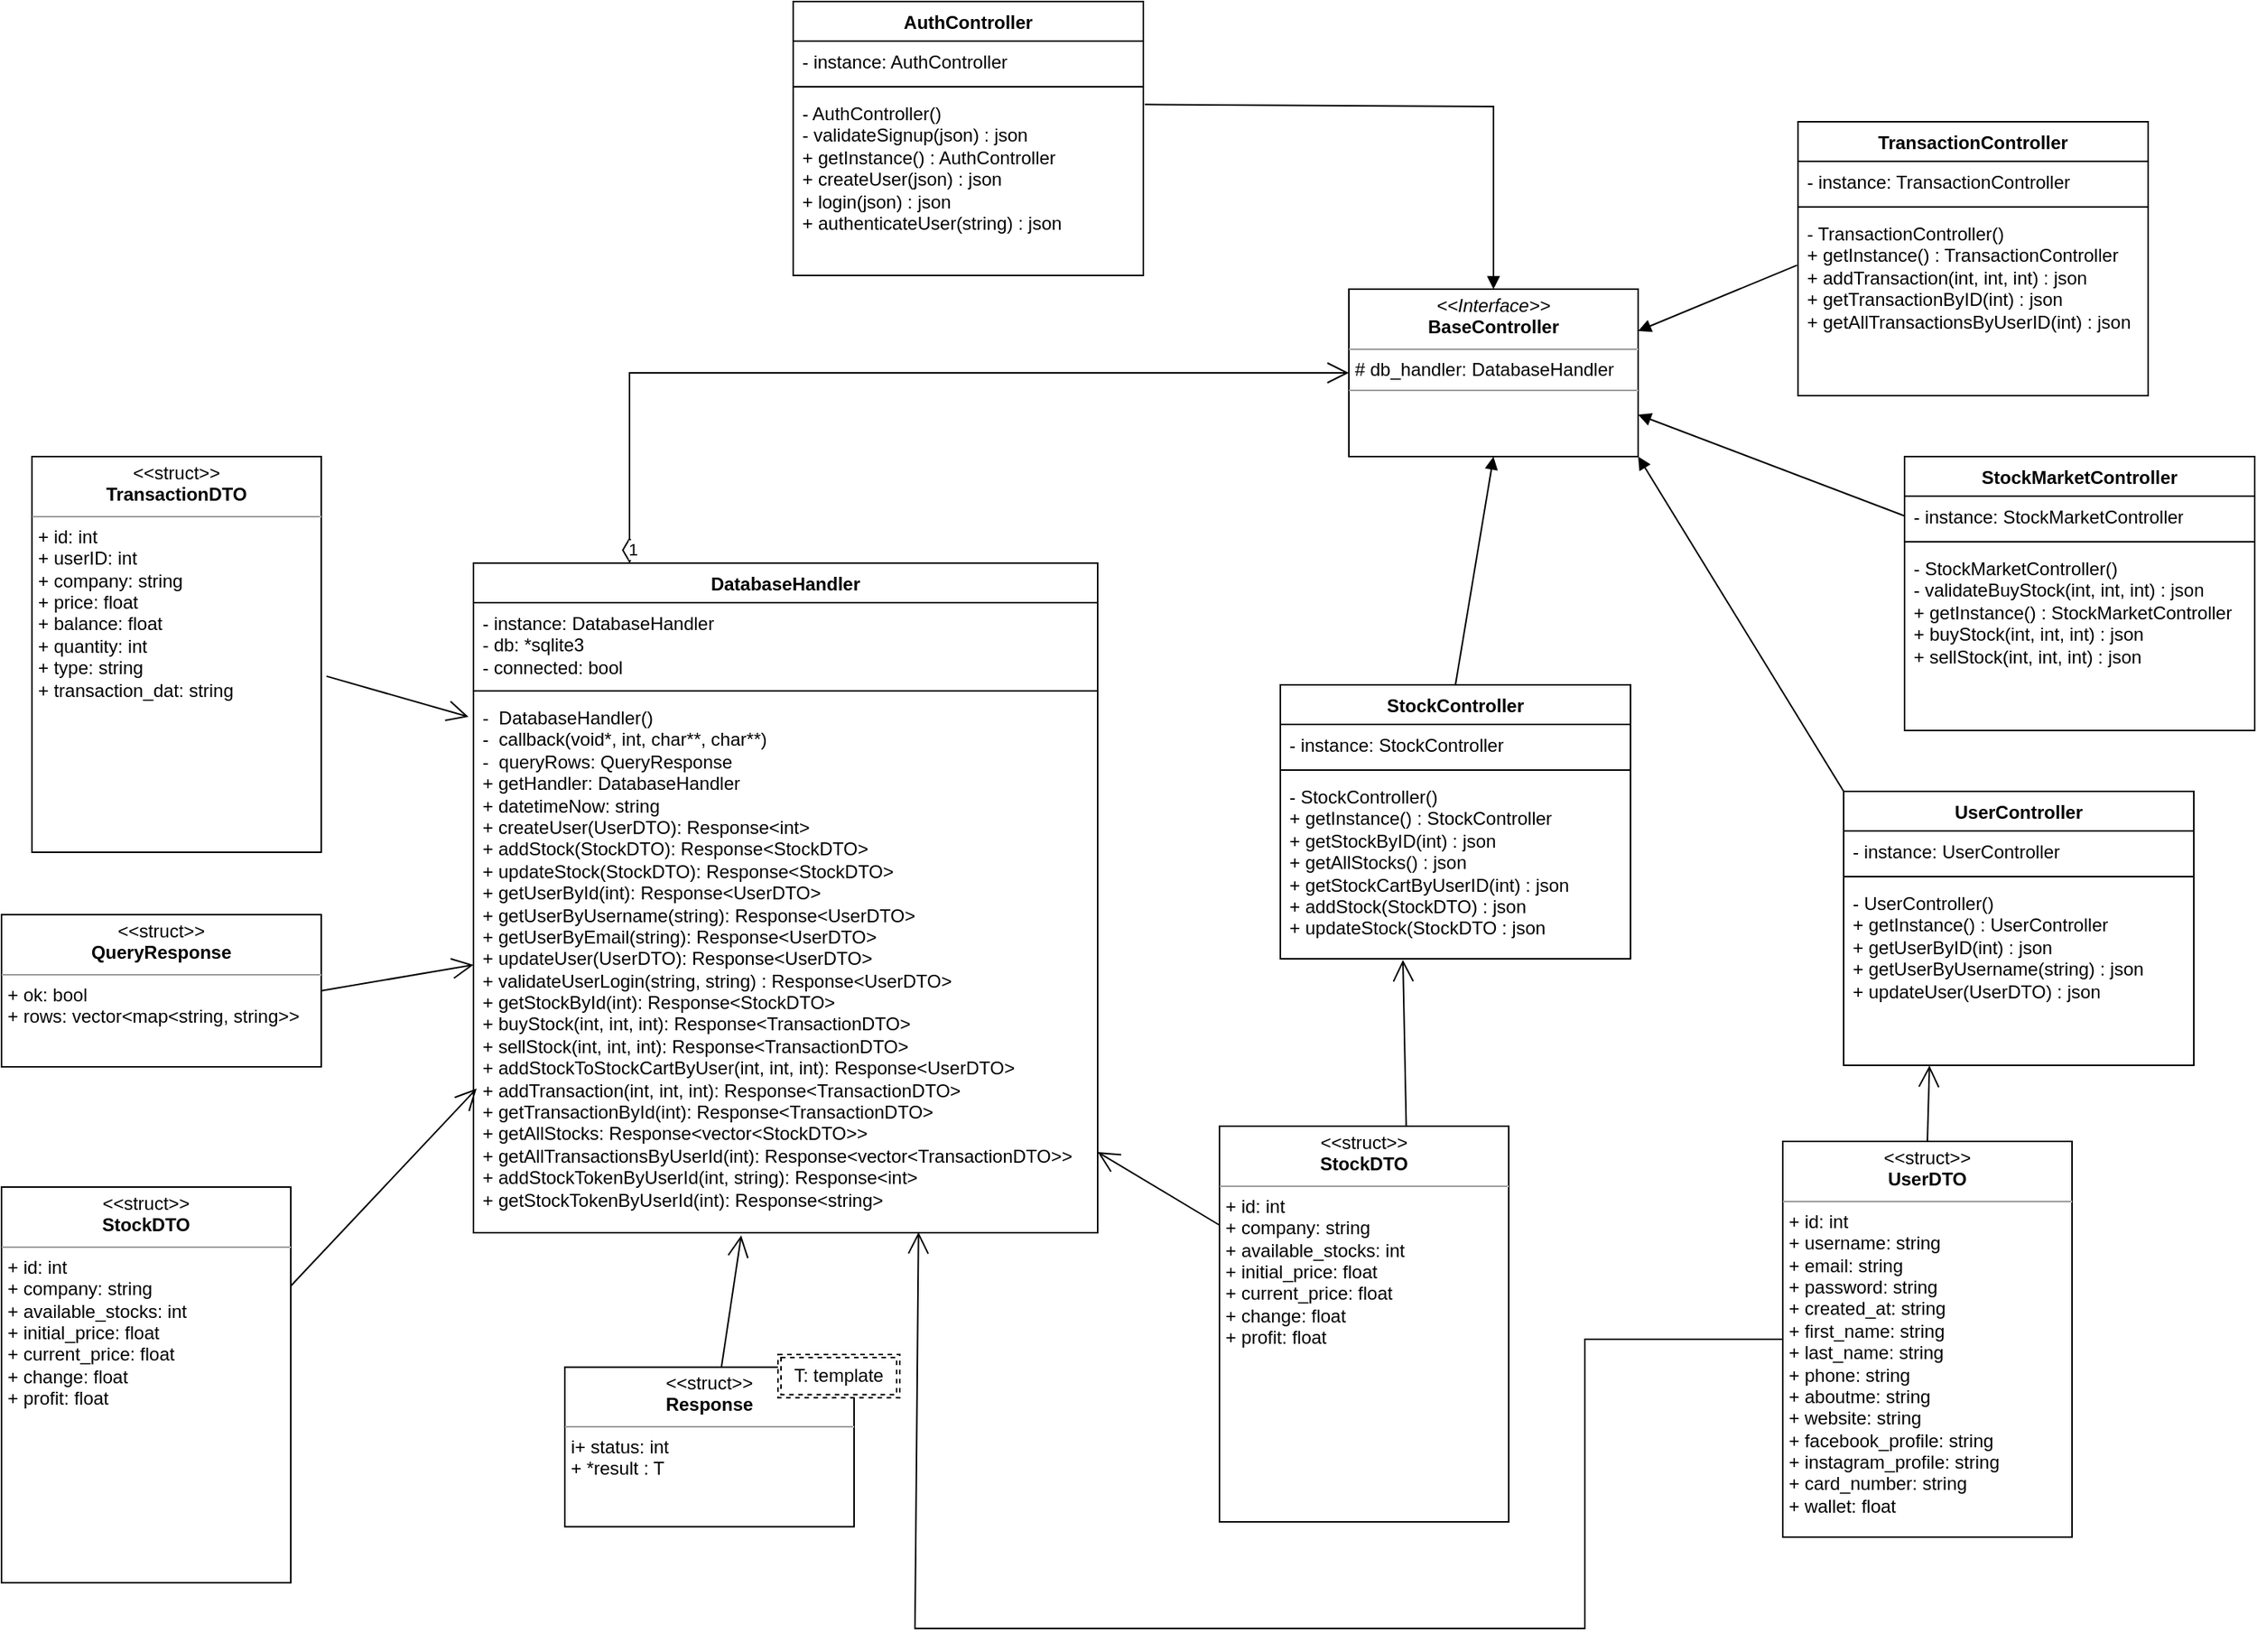 <mxfile version="22.1.21" type="device">
  <diagram name="Page-1" id="Hbk-QsYyOE18Ed9cTfZB">
    <mxGraphModel dx="2897" dy="2221" grid="1" gridSize="10" guides="1" tooltips="1" connect="1" arrows="1" fold="1" page="1" pageScale="1" pageWidth="850" pageHeight="1100" math="0" shadow="0">
      <root>
        <mxCell id="0" />
        <mxCell id="1" parent="0" />
        <mxCell id="fByK3FJi8pVUnSjAKf8R-5" value="AuthController" style="swimlane;fontStyle=1;align=center;verticalAlign=top;childLayout=stackLayout;horizontal=1;startSize=26;horizontalStack=0;resizeParent=1;resizeParentMax=0;resizeLast=0;collapsible=1;marginBottom=0;whiteSpace=wrap;html=1;" parent="1" vertex="1">
          <mxGeometry x="-320" y="-709" width="230" height="180" as="geometry" />
        </mxCell>
        <mxCell id="fByK3FJi8pVUnSjAKf8R-6" value="- instance: AuthController" style="text;strokeColor=none;fillColor=none;align=left;verticalAlign=top;spacingLeft=4;spacingRight=4;overflow=hidden;rotatable=0;points=[[0,0.5],[1,0.5]];portConstraint=eastwest;whiteSpace=wrap;html=1;" parent="fByK3FJi8pVUnSjAKf8R-5" vertex="1">
          <mxGeometry y="26" width="230" height="26" as="geometry" />
        </mxCell>
        <mxCell id="fByK3FJi8pVUnSjAKf8R-7" value="" style="line;strokeWidth=1;fillColor=none;align=left;verticalAlign=middle;spacingTop=-1;spacingLeft=3;spacingRight=3;rotatable=0;labelPosition=right;points=[];portConstraint=eastwest;strokeColor=inherit;" parent="fByK3FJi8pVUnSjAKf8R-5" vertex="1">
          <mxGeometry y="52" width="230" height="8" as="geometry" />
        </mxCell>
        <mxCell id="fByK3FJi8pVUnSjAKf8R-8" value="- AuthController()&lt;br&gt;- validateSignup(json) : json&lt;br&gt;+ getInstance() : AuthController&lt;br&gt;+ createUser(json) : json&lt;br&gt;+ login(json) : json&lt;br&gt;+ authenticateUser(string) : json" style="text;strokeColor=none;fillColor=none;align=left;verticalAlign=top;spacingLeft=4;spacingRight=4;overflow=hidden;rotatable=0;points=[[0,0.5],[1,0.5]];portConstraint=eastwest;whiteSpace=wrap;html=1;imageAspect=1;" parent="fByK3FJi8pVUnSjAKf8R-5" vertex="1">
          <mxGeometry y="60" width="230" height="120" as="geometry" />
        </mxCell>
        <mxCell id="fByK3FJi8pVUnSjAKf8R-10" value="&lt;p style=&quot;margin:0px;margin-top:4px;text-align:center;&quot;&gt;&lt;i&gt;&amp;lt;&amp;lt;Interface&amp;gt;&amp;gt;&lt;/i&gt;&lt;br&gt;&lt;b&gt;BaseController&lt;/b&gt;&lt;/p&gt;&lt;hr size=&quot;1&quot;&gt;&lt;p style=&quot;margin:0px;margin-left:4px;&quot;&gt;# db_handler: DatabaseHandler&lt;/p&gt;&lt;hr size=&quot;1&quot;&gt;&lt;p style=&quot;margin:0px;margin-left:4px;&quot;&gt;&lt;br&gt;&lt;/p&gt;" style="verticalAlign=top;align=left;overflow=fill;fontSize=12;fontFamily=Helvetica;html=1;whiteSpace=wrap;" parent="1" vertex="1">
          <mxGeometry x="45.0" y="-520" width="190" height="110" as="geometry" />
        </mxCell>
        <mxCell id="-zcIOEGez4zNWQ8xL6H8-3" value="" style="html=1;verticalAlign=bottom;endArrow=block;curved=0;rounded=0;exitX=1.004;exitY=0.064;exitDx=0;exitDy=0;entryX=0.5;entryY=0;entryDx=0;entryDy=0;exitPerimeter=0;" parent="1" source="fByK3FJi8pVUnSjAKf8R-8" target="fByK3FJi8pVUnSjAKf8R-10" edge="1">
          <mxGeometry width="80" relative="1" as="geometry">
            <mxPoint x="2.95" y="-840" as="sourcePoint" />
            <mxPoint x="377.32" y="-528.46" as="targetPoint" />
            <Array as="points">
              <mxPoint x="140" y="-640" />
            </Array>
          </mxGeometry>
        </mxCell>
        <mxCell id="-zcIOEGez4zNWQ8xL6H8-4" value="StockController" style="swimlane;fontStyle=1;align=center;verticalAlign=top;childLayout=stackLayout;horizontal=1;startSize=26;horizontalStack=0;resizeParent=1;resizeParentMax=0;resizeLast=0;collapsible=1;marginBottom=0;whiteSpace=wrap;html=1;" parent="1" vertex="1">
          <mxGeometry y="-260" width="230" height="180" as="geometry" />
        </mxCell>
        <mxCell id="-zcIOEGez4zNWQ8xL6H8-5" value="- instance: StockController" style="text;strokeColor=none;fillColor=none;align=left;verticalAlign=top;spacingLeft=4;spacingRight=4;overflow=hidden;rotatable=0;points=[[0,0.5],[1,0.5]];portConstraint=eastwest;whiteSpace=wrap;html=1;" parent="-zcIOEGez4zNWQ8xL6H8-4" vertex="1">
          <mxGeometry y="26" width="230" height="26" as="geometry" />
        </mxCell>
        <mxCell id="-zcIOEGez4zNWQ8xL6H8-6" value="" style="line;strokeWidth=1;fillColor=none;align=left;verticalAlign=middle;spacingTop=-1;spacingLeft=3;spacingRight=3;rotatable=0;labelPosition=right;points=[];portConstraint=eastwest;strokeColor=inherit;" parent="-zcIOEGez4zNWQ8xL6H8-4" vertex="1">
          <mxGeometry y="52" width="230" height="8" as="geometry" />
        </mxCell>
        <mxCell id="-zcIOEGez4zNWQ8xL6H8-7" value="- StockController()&lt;br&gt;+ getInstance() : StockController&lt;br&gt;+ getStockByID(int) : json&lt;br&gt;+ getAllStocks() : json&lt;br&gt;+ getStockCartByUserID(int) : json&lt;br&gt;+ addStock(StockDTO) : json&lt;br&gt;+ updateStock(StockDTO : json" style="text;strokeColor=none;fillColor=none;align=left;verticalAlign=top;spacingLeft=4;spacingRight=4;overflow=hidden;rotatable=0;points=[[0,0.5],[1,0.5]];portConstraint=eastwest;whiteSpace=wrap;html=1;imageAspect=1;" parent="-zcIOEGez4zNWQ8xL6H8-4" vertex="1">
          <mxGeometry y="60" width="230" height="120" as="geometry" />
        </mxCell>
        <mxCell id="-zcIOEGez4zNWQ8xL6H8-9" value="StockMarketController" style="swimlane;fontStyle=1;align=center;verticalAlign=top;childLayout=stackLayout;horizontal=1;startSize=26;horizontalStack=0;resizeParent=1;resizeParentMax=0;resizeLast=0;collapsible=1;marginBottom=0;whiteSpace=wrap;html=1;" parent="1" vertex="1">
          <mxGeometry x="410" y="-410" width="230" height="180" as="geometry" />
        </mxCell>
        <mxCell id="-zcIOEGez4zNWQ8xL6H8-10" value="- instance: StockMarketController" style="text;strokeColor=none;fillColor=none;align=left;verticalAlign=top;spacingLeft=4;spacingRight=4;overflow=hidden;rotatable=0;points=[[0,0.5],[1,0.5]];portConstraint=eastwest;whiteSpace=wrap;html=1;" parent="-zcIOEGez4zNWQ8xL6H8-9" vertex="1">
          <mxGeometry y="26" width="230" height="26" as="geometry" />
        </mxCell>
        <mxCell id="-zcIOEGez4zNWQ8xL6H8-11" value="" style="line;strokeWidth=1;fillColor=none;align=left;verticalAlign=middle;spacingTop=-1;spacingLeft=3;spacingRight=3;rotatable=0;labelPosition=right;points=[];portConstraint=eastwest;strokeColor=inherit;" parent="-zcIOEGez4zNWQ8xL6H8-9" vertex="1">
          <mxGeometry y="52" width="230" height="8" as="geometry" />
        </mxCell>
        <mxCell id="-zcIOEGez4zNWQ8xL6H8-12" value="- StockMarketController()&lt;br&gt;- validateBuyStock(int, int, int) : json&lt;br&gt;+ getInstance() : StockMarketController&lt;br&gt;+ buyStock(int, int, int) : json&lt;br&gt;+ sellStock(int, int, int) : json" style="text;strokeColor=none;fillColor=none;align=left;verticalAlign=top;spacingLeft=4;spacingRight=4;overflow=hidden;rotatable=0;points=[[0,0.5],[1,0.5]];portConstraint=eastwest;whiteSpace=wrap;html=1;imageAspect=1;" parent="-zcIOEGez4zNWQ8xL6H8-9" vertex="1">
          <mxGeometry y="60" width="230" height="120" as="geometry" />
        </mxCell>
        <mxCell id="-zcIOEGez4zNWQ8xL6H8-14" value="TransactionController" style="swimlane;fontStyle=1;align=center;verticalAlign=top;childLayout=stackLayout;horizontal=1;startSize=26;horizontalStack=0;resizeParent=1;resizeParentMax=0;resizeLast=0;collapsible=1;marginBottom=0;whiteSpace=wrap;html=1;" parent="1" vertex="1">
          <mxGeometry x="340.0" y="-630" width="230" height="180" as="geometry" />
        </mxCell>
        <mxCell id="-zcIOEGez4zNWQ8xL6H8-15" value="- instance: TransactionController" style="text;strokeColor=none;fillColor=none;align=left;verticalAlign=top;spacingLeft=4;spacingRight=4;overflow=hidden;rotatable=0;points=[[0,0.5],[1,0.5]];portConstraint=eastwest;whiteSpace=wrap;html=1;" parent="-zcIOEGez4zNWQ8xL6H8-14" vertex="1">
          <mxGeometry y="26" width="230" height="26" as="geometry" />
        </mxCell>
        <mxCell id="-zcIOEGez4zNWQ8xL6H8-16" value="" style="line;strokeWidth=1;fillColor=none;align=left;verticalAlign=middle;spacingTop=-1;spacingLeft=3;spacingRight=3;rotatable=0;labelPosition=right;points=[];portConstraint=eastwest;strokeColor=inherit;" parent="-zcIOEGez4zNWQ8xL6H8-14" vertex="1">
          <mxGeometry y="52" width="230" height="8" as="geometry" />
        </mxCell>
        <mxCell id="-zcIOEGez4zNWQ8xL6H8-17" value="- TransactionController()&lt;br&gt;+ getInstance() : TransactionController&lt;br&gt;+ addTransaction(int, int, int) : json&lt;br&gt;+ getTransactionByID(int) : json&lt;br&gt;+ getAllTransactionsByUserID(int) : json" style="text;strokeColor=none;fillColor=none;align=left;verticalAlign=top;spacingLeft=4;spacingRight=4;overflow=hidden;rotatable=0;points=[[0,0.5],[1,0.5]];portConstraint=eastwest;whiteSpace=wrap;html=1;imageAspect=1;" parent="-zcIOEGez4zNWQ8xL6H8-14" vertex="1">
          <mxGeometry y="60" width="230" height="120" as="geometry" />
        </mxCell>
        <mxCell id="-zcIOEGez4zNWQ8xL6H8-20" value="UserController" style="swimlane;fontStyle=1;align=center;verticalAlign=top;childLayout=stackLayout;horizontal=1;startSize=26;horizontalStack=0;resizeParent=1;resizeParentMax=0;resizeLast=0;collapsible=1;marginBottom=0;whiteSpace=wrap;html=1;" parent="1" vertex="1">
          <mxGeometry x="370" y="-190" width="230" height="180" as="geometry" />
        </mxCell>
        <mxCell id="-zcIOEGez4zNWQ8xL6H8-21" value="- instance: UserController" style="text;strokeColor=none;fillColor=none;align=left;verticalAlign=top;spacingLeft=4;spacingRight=4;overflow=hidden;rotatable=0;points=[[0,0.5],[1,0.5]];portConstraint=eastwest;whiteSpace=wrap;html=1;" parent="-zcIOEGez4zNWQ8xL6H8-20" vertex="1">
          <mxGeometry y="26" width="230" height="26" as="geometry" />
        </mxCell>
        <mxCell id="-zcIOEGez4zNWQ8xL6H8-22" value="" style="line;strokeWidth=1;fillColor=none;align=left;verticalAlign=middle;spacingTop=-1;spacingLeft=3;spacingRight=3;rotatable=0;labelPosition=right;points=[];portConstraint=eastwest;strokeColor=inherit;" parent="-zcIOEGez4zNWQ8xL6H8-20" vertex="1">
          <mxGeometry y="52" width="230" height="8" as="geometry" />
        </mxCell>
        <mxCell id="-zcIOEGez4zNWQ8xL6H8-23" value="- UserController()&lt;br&gt;+ getInstance() : UserController&lt;br&gt;+ getUserByID(int) : json&lt;br style=&quot;border-color: var(--border-color);&quot;&gt;+ getUserByUsername(string) : json&lt;br&gt;+ updateUser(UserDTO) : json" style="text;strokeColor=none;fillColor=none;align=left;verticalAlign=top;spacingLeft=4;spacingRight=4;overflow=hidden;rotatable=0;points=[[0,0.5],[1,0.5]];portConstraint=eastwest;whiteSpace=wrap;html=1;imageAspect=1;" parent="-zcIOEGez4zNWQ8xL6H8-20" vertex="1">
          <mxGeometry y="60" width="230" height="120" as="geometry" />
        </mxCell>
        <mxCell id="-zcIOEGez4zNWQ8xL6H8-25" value="&lt;p style=&quot;margin:0px;margin-top:4px;text-align:center;&quot;&gt;&amp;lt;&amp;lt;struct&amp;gt;&amp;gt;&lt;br&gt;&lt;b&gt;UserDTO&lt;/b&gt;&lt;/p&gt;&lt;hr size=&quot;1&quot;&gt;&lt;p style=&quot;margin:0px;margin-left:4px;&quot;&gt;&lt;/p&gt;&lt;p style=&quot;margin:0px;margin-left:4px;&quot;&gt;+ id: int&lt;/p&gt;&lt;p style=&quot;margin:0px;margin-left:4px;&quot;&gt;+ username: string&lt;/p&gt;&lt;p style=&quot;margin:0px;margin-left:4px;&quot;&gt;+ email: string&lt;/p&gt;&lt;p style=&quot;margin:0px;margin-left:4px;&quot;&gt;+ password: string&lt;/p&gt;&lt;p style=&quot;margin:0px;margin-left:4px;&quot;&gt;+ created_at: string&lt;/p&gt;&lt;p style=&quot;margin:0px;margin-left:4px;&quot;&gt;+ first_name: string&lt;/p&gt;&lt;p style=&quot;margin:0px;margin-left:4px;&quot;&gt;+ last_name: string&lt;/p&gt;&lt;p style=&quot;margin:0px;margin-left:4px;&quot;&gt;+ phone: string&lt;/p&gt;&lt;p style=&quot;margin:0px;margin-left:4px;&quot;&gt;+ aboutme: string&lt;/p&gt;&lt;p style=&quot;margin:0px;margin-left:4px;&quot;&gt;+ website: string&lt;/p&gt;&lt;p style=&quot;margin:0px;margin-left:4px;&quot;&gt;+ facebook_profile: string&lt;/p&gt;&lt;p style=&quot;margin:0px;margin-left:4px;&quot;&gt;+ instagram_profile: string&lt;/p&gt;&lt;p style=&quot;margin:0px;margin-left:4px;&quot;&gt;+ card_number: string&lt;/p&gt;&lt;p style=&quot;margin:0px;margin-left:4px;&quot;&gt;+ wallet: float&lt;/p&gt;&lt;p style=&quot;margin:0px;margin-left:4px;&quot;&gt;&lt;br&gt;&lt;/p&gt;" style="verticalAlign=top;align=left;overflow=fill;fontSize=12;fontFamily=Helvetica;html=1;whiteSpace=wrap;" parent="1" vertex="1">
          <mxGeometry x="330.0" y="40" width="190" height="260" as="geometry" />
        </mxCell>
        <mxCell id="-zcIOEGez4zNWQ8xL6H8-27" value="" style="endArrow=open;endFill=1;endSize=12;html=1;rounded=0;entryX=0.245;entryY=1.001;entryDx=0;entryDy=0;entryPerimeter=0;exitX=0.5;exitY=0;exitDx=0;exitDy=0;" parent="1" source="-zcIOEGez4zNWQ8xL6H8-25" target="-zcIOEGez4zNWQ8xL6H8-23" edge="1">
          <mxGeometry width="160" relative="1" as="geometry">
            <mxPoint x="320.0" y="124" as="sourcePoint" />
            <mxPoint x="480.0" y="124" as="targetPoint" />
            <Array as="points" />
          </mxGeometry>
        </mxCell>
        <mxCell id="-zcIOEGez4zNWQ8xL6H8-28" value="&lt;p style=&quot;margin:0px;margin-top:4px;text-align:center;&quot;&gt;&amp;lt;&amp;lt;struct&amp;gt;&amp;gt;&lt;br&gt;&lt;b&gt;TransactionDTO&lt;/b&gt;&lt;/p&gt;&lt;hr size=&quot;1&quot;&gt;&lt;p style=&quot;margin:0px;margin-left:4px;&quot;&gt;&lt;/p&gt;&lt;p style=&quot;margin:0px;margin-left:4px;&quot;&gt;+ id: int&lt;/p&gt;&lt;p style=&quot;margin:0px;margin-left:4px;&quot;&gt;+ userID: int&lt;/p&gt;&lt;p style=&quot;margin:0px;margin-left:4px;&quot;&gt;+ company: string&lt;/p&gt;&lt;p style=&quot;margin:0px;margin-left:4px;&quot;&gt;+ price: float&lt;/p&gt;&lt;p style=&quot;margin:0px;margin-left:4px;&quot;&gt;+ balance: float&lt;/p&gt;&lt;p style=&quot;margin:0px;margin-left:4px;&quot;&gt;+ quantity: int&lt;/p&gt;&lt;p style=&quot;margin:0px;margin-left:4px;&quot;&gt;+ type: string&lt;/p&gt;&lt;p style=&quot;margin:0px;margin-left:4px;&quot;&gt;+ transaction_dat: string&lt;/p&gt;&lt;p style=&quot;margin:0px;margin-left:4px;&quot;&gt;&lt;br&gt;&lt;/p&gt;" style="verticalAlign=top;align=left;overflow=fill;fontSize=12;fontFamily=Helvetica;html=1;whiteSpace=wrap;" parent="1" vertex="1">
          <mxGeometry x="-820" y="-410" width="190" height="260" as="geometry" />
        </mxCell>
        <mxCell id="-zcIOEGez4zNWQ8xL6H8-29" value="&lt;p style=&quot;margin:0px;margin-top:4px;text-align:center;&quot;&gt;&amp;lt;&amp;lt;struct&amp;gt;&amp;gt;&lt;br&gt;&lt;b&gt;StockDTO&lt;/b&gt;&lt;/p&gt;&lt;hr size=&quot;1&quot;&gt;&lt;p style=&quot;margin:0px;margin-left:4px;&quot;&gt;&lt;/p&gt;&lt;p style=&quot;margin:0px;margin-left:4px;&quot;&gt;+ id: int&lt;/p&gt;&lt;p style=&quot;margin:0px;margin-left:4px;&quot;&gt;+ company: string&lt;/p&gt;&lt;p style=&quot;margin:0px;margin-left:4px;&quot;&gt;+ available_stocks: int&lt;/p&gt;&lt;p style=&quot;margin:0px;margin-left:4px;&quot;&gt;+ initial_price: float&lt;/p&gt;&lt;p style=&quot;margin:0px;margin-left:4px;&quot;&gt;+ current_price: float&lt;/p&gt;&lt;p style=&quot;margin:0px;margin-left:4px;&quot;&gt;+ change: float&lt;/p&gt;&lt;p style=&quot;margin:0px;margin-left:4px;&quot;&gt;+ profit: float&lt;/p&gt;" style="verticalAlign=top;align=left;overflow=fill;fontSize=12;fontFamily=Helvetica;html=1;whiteSpace=wrap;" parent="1" vertex="1">
          <mxGeometry x="-840" y="70" width="190" height="260" as="geometry" />
        </mxCell>
        <mxCell id="-zcIOEGez4zNWQ8xL6H8-31" value="" style="endArrow=open;endFill=1;endSize=12;html=1;rounded=0;exitX=0.646;exitY=0.01;exitDx=0;exitDy=0;exitPerimeter=0;entryX=0.35;entryY=1.006;entryDx=0;entryDy=0;entryPerimeter=0;" parent="1" source="-zcIOEGez4zNWQ8xL6H8-32" edge="1" target="-zcIOEGez4zNWQ8xL6H8-7">
          <mxGeometry width="160" relative="1" as="geometry">
            <mxPoint x="47.55" y="-396" as="sourcePoint" />
            <mxPoint x="83" y="-70" as="targetPoint" />
            <Array as="points" />
          </mxGeometry>
        </mxCell>
        <mxCell id="-zcIOEGez4zNWQ8xL6H8-32" value="&lt;p style=&quot;margin:0px;margin-top:4px;text-align:center;&quot;&gt;&amp;lt;&amp;lt;struct&amp;gt;&amp;gt;&lt;br&gt;&lt;b&gt;StockDTO&lt;/b&gt;&lt;/p&gt;&lt;hr size=&quot;1&quot;&gt;&lt;p style=&quot;margin:0px;margin-left:4px;&quot;&gt;&lt;/p&gt;&lt;p style=&quot;margin:0px;margin-left:4px;&quot;&gt;+ id: int&lt;/p&gt;&lt;p style=&quot;margin:0px;margin-left:4px;&quot;&gt;+ company: string&lt;/p&gt;&lt;p style=&quot;margin:0px;margin-left:4px;&quot;&gt;+ available_stocks: int&lt;/p&gt;&lt;p style=&quot;margin:0px;margin-left:4px;&quot;&gt;+ initial_price: float&lt;/p&gt;&lt;p style=&quot;margin:0px;margin-left:4px;&quot;&gt;+ current_price: float&lt;/p&gt;&lt;p style=&quot;margin:0px;margin-left:4px;&quot;&gt;+ change: float&lt;/p&gt;&lt;p style=&quot;margin:0px;margin-left:4px;&quot;&gt;+ profit: float&lt;/p&gt;" style="verticalAlign=top;align=left;overflow=fill;fontSize=12;fontFamily=Helvetica;html=1;whiteSpace=wrap;" parent="1" vertex="1">
          <mxGeometry x="-40.0" y="30" width="190" height="260" as="geometry" />
        </mxCell>
        <mxCell id="rRCCaEXfbVdHOra6MQxT-6" value="&lt;p style=&quot;margin:0px;margin-top:4px;text-align:center;&quot;&gt;&amp;lt;&amp;lt;struct&amp;gt;&amp;gt;&lt;br&gt;&lt;b&gt;QueryResponse&lt;/b&gt;&lt;/p&gt;&lt;hr size=&quot;1&quot;&gt;&lt;p style=&quot;margin:0px;margin-left:4px;&quot;&gt;&lt;/p&gt;&lt;p style=&quot;margin:0px;margin-left:4px;&quot;&gt;+ ok: bool&lt;/p&gt;&lt;p style=&quot;margin:0px;margin-left:4px;&quot;&gt;+ rows: vector&amp;lt;map&amp;lt;string, string&amp;gt;&amp;gt;&lt;/p&gt;" style="verticalAlign=top;align=left;overflow=fill;fontSize=12;fontFamily=Helvetica;html=1;whiteSpace=wrap;" vertex="1" parent="1">
          <mxGeometry x="-840" y="-109" width="210" height="100" as="geometry" />
        </mxCell>
        <mxCell id="rRCCaEXfbVdHOra6MQxT-7" value="DatabaseHandler" style="swimlane;fontStyle=1;align=center;verticalAlign=top;childLayout=stackLayout;horizontal=1;startSize=26;horizontalStack=0;resizeParent=1;resizeParentMax=0;resizeLast=0;collapsible=1;marginBottom=0;whiteSpace=wrap;html=1;" vertex="1" parent="1">
          <mxGeometry x="-530" y="-340" width="410" height="440" as="geometry" />
        </mxCell>
        <mxCell id="rRCCaEXfbVdHOra6MQxT-8" value="- instance: DatabaseHandler&lt;br&gt;- db: *sqlite3&lt;br&gt;- connected: bool" style="text;strokeColor=none;fillColor=none;align=left;verticalAlign=top;spacingLeft=4;spacingRight=4;overflow=hidden;rotatable=0;points=[[0,0.5],[1,0.5]];portConstraint=eastwest;whiteSpace=wrap;html=1;" vertex="1" parent="rRCCaEXfbVdHOra6MQxT-7">
          <mxGeometry y="26" width="410" height="54" as="geometry" />
        </mxCell>
        <mxCell id="rRCCaEXfbVdHOra6MQxT-9" value="" style="line;strokeWidth=1;fillColor=none;align=left;verticalAlign=middle;spacingTop=-1;spacingLeft=3;spacingRight=3;rotatable=0;labelPosition=right;points=[];portConstraint=eastwest;strokeColor=inherit;" vertex="1" parent="rRCCaEXfbVdHOra6MQxT-7">
          <mxGeometry y="80" width="410" height="8" as="geometry" />
        </mxCell>
        <mxCell id="rRCCaEXfbVdHOra6MQxT-10" value="-&amp;nbsp; DatabaseHandler()&lt;br&gt;-&amp;nbsp; callback(void*, int, char**, char**)&lt;br&gt;-&amp;nbsp; queryRows: QueryResponse&lt;br&gt;+ getHandler: DatabaseHandler&lt;br&gt;+ datetimeNow: string&lt;br&gt;+ createUser(UserDTO): Response&amp;lt;int&amp;gt;&lt;br&gt;+ addStock(StockDTO): Response&amp;lt;StockDTO&amp;gt;&lt;br&gt;+ updateStock(StockDTO): Response&amp;lt;StockDTO&amp;gt;&lt;br&gt;+ getUserById(int): Response&amp;lt;UserDTO&amp;gt;&lt;br&gt;+ getUserByUsername(string): Response&amp;lt;UserDTO&amp;gt;&lt;br&gt;+ getUserByEmail(string): Response&amp;lt;UserDTO&amp;gt;&lt;br&gt;+ updateUser(UserDTO): Response&amp;lt;UserDTO&amp;gt;&lt;br&gt;+ validateUserLogin(string, string) : Response&amp;lt;UserDTO&amp;gt;&lt;br&gt;+ getStockById(int): Response&amp;lt;StockDTO&amp;gt;&lt;br&gt;+ buyStock(int, int, int): Response&amp;lt;TransactionDTO&amp;gt;&lt;br&gt;+ sellStock(int, int, int): Response&amp;lt;TransactionDTO&amp;gt;&lt;br&gt;+ addStockToStockCartByUser(int, int, int): Response&amp;lt;UserDTO&amp;gt;&lt;br&gt;+ addTransaction(int, int, int): Response&amp;lt;TransactionDTO&amp;gt;&lt;br&gt;+ getTransactionById(int): Response&amp;lt;TransactionDTO&amp;gt;&lt;br&gt;+ getAllStocks: Response&amp;lt;vector&amp;lt;StockDTO&amp;gt;&amp;gt;&lt;br&gt;+ getAllTransactionsByUserId(int): Response&amp;lt;vector&amp;lt;TransactionDTO&amp;gt;&amp;gt;&lt;br&gt;+ addStockTokenByUserId(int, string): Response&amp;lt;int&amp;gt;&lt;br&gt;+ getStockTokenByUserId(int): Response&amp;lt;string&amp;gt;" style="text;strokeColor=none;fillColor=none;align=left;verticalAlign=top;spacingLeft=4;spacingRight=4;overflow=hidden;rotatable=0;points=[[0,0.5],[1,0.5]];portConstraint=eastwest;whiteSpace=wrap;html=1;imageAspect=1;" vertex="1" parent="rRCCaEXfbVdHOra6MQxT-7">
          <mxGeometry y="88" width="410" height="352" as="geometry" />
        </mxCell>
        <mxCell id="rRCCaEXfbVdHOra6MQxT-11" value="1" style="endArrow=open;html=1;endSize=12;startArrow=diamondThin;startSize=14;startFill=0;edgeStyle=orthogonalEdgeStyle;align=left;verticalAlign=bottom;rounded=0;entryX=0;entryY=0.5;entryDx=0;entryDy=0;exitX=0.25;exitY=0;exitDx=0;exitDy=0;" edge="1" parent="1" source="rRCCaEXfbVdHOra6MQxT-7" target="fByK3FJi8pVUnSjAKf8R-10">
          <mxGeometry x="-1" y="3" relative="1" as="geometry">
            <mxPoint x="-270" y="-420" as="sourcePoint" />
            <mxPoint x="-197.95" y="-1036" as="targetPoint" />
          </mxGeometry>
        </mxCell>
        <mxCell id="rRCCaEXfbVdHOra6MQxT-12" value="" style="endArrow=open;endFill=1;endSize=12;html=1;rounded=0;entryX=0;entryY=0.5;entryDx=0;entryDy=0;exitX=1;exitY=0.5;exitDx=0;exitDy=0;" edge="1" parent="1" source="rRCCaEXfbVdHOra6MQxT-6" target="rRCCaEXfbVdHOra6MQxT-10">
          <mxGeometry width="160" relative="1" as="geometry">
            <mxPoint x="-735.59" y="80" as="sourcePoint" />
            <mxPoint x="-735.09" y="3" as="targetPoint" />
            <Array as="points" />
          </mxGeometry>
        </mxCell>
        <mxCell id="rRCCaEXfbVdHOra6MQxT-13" value="" style="endArrow=open;endFill=1;endSize=12;html=1;rounded=0;entryX=0.005;entryY=0.731;entryDx=0;entryDy=0;exitX=1;exitY=0.25;exitDx=0;exitDy=0;entryPerimeter=0;" edge="1" parent="1" source="-zcIOEGez4zNWQ8xL6H8-29" target="rRCCaEXfbVdHOra6MQxT-10">
          <mxGeometry width="160" relative="1" as="geometry">
            <mxPoint x="-650" y="160" as="sourcePoint" />
            <mxPoint x="-550" y="160" as="targetPoint" />
            <Array as="points" />
          </mxGeometry>
        </mxCell>
        <mxCell id="-zcIOEGez4zNWQ8xL6H8-34" value="&lt;p style=&quot;margin:0px;margin-top:4px;text-align:center;&quot;&gt;&amp;lt;&amp;lt;struct&amp;gt;&amp;gt;&lt;br&gt;&lt;b&gt;Response&lt;/b&gt;&lt;/p&gt;&lt;hr size=&quot;1&quot;&gt;&lt;p style=&quot;margin:0px;margin-left:4px;&quot;&gt;&lt;/p&gt;&lt;p style=&quot;margin:0px;margin-left:4px;&quot;&gt;i+ status: int&lt;/p&gt;&lt;p style=&quot;margin:0px;margin-left:4px;&quot;&gt;+ *result : T&lt;/p&gt;" style="verticalAlign=top;align=left;overflow=fill;fontSize=12;fontFamily=Helvetica;html=1;whiteSpace=wrap;" parent="1" vertex="1">
          <mxGeometry x="-470" y="188.341" width="190" height="104.839" as="geometry" />
        </mxCell>
        <mxCell id="rRCCaEXfbVdHOra6MQxT-1" value="T: template" style="shape=ext;double=1;rounded=0;whiteSpace=wrap;html=1;dashed=1;" vertex="1" parent="1">
          <mxGeometry x="-330" y="180.003" width="80" height="28.333" as="geometry" />
        </mxCell>
        <mxCell id="rRCCaEXfbVdHOra6MQxT-14" value="" style="endArrow=open;endFill=1;endSize=12;html=1;rounded=0;entryX=0.429;entryY=1.005;entryDx=0;entryDy=0;entryPerimeter=0;" edge="1" parent="1" source="-zcIOEGez4zNWQ8xL6H8-34" target="rRCCaEXfbVdHOra6MQxT-10">
          <mxGeometry width="160" relative="1" as="geometry">
            <mxPoint x="-560" y="210" as="sourcePoint" />
            <mxPoint x="-340" y="120" as="targetPoint" />
            <Array as="points" />
          </mxGeometry>
        </mxCell>
        <mxCell id="rRCCaEXfbVdHOra6MQxT-15" value="" style="endArrow=open;endFill=1;endSize=12;html=1;rounded=0;entryX=-0.008;entryY=0.037;entryDx=0;entryDy=0;exitX=1.018;exitY=0.555;exitDx=0;exitDy=0;exitPerimeter=0;entryPerimeter=0;" edge="1" parent="1" source="-zcIOEGez4zNWQ8xL6H8-28" target="rRCCaEXfbVdHOra6MQxT-10">
          <mxGeometry width="160" relative="1" as="geometry">
            <mxPoint x="-600" y="-420" as="sourcePoint" />
            <mxPoint x="-500" y="-420" as="targetPoint" />
            <Array as="points" />
          </mxGeometry>
        </mxCell>
        <mxCell id="rRCCaEXfbVdHOra6MQxT-16" value="" style="endArrow=open;endFill=1;endSize=12;html=1;rounded=0;exitX=0;exitY=0.25;exitDx=0;exitDy=0;" edge="1" parent="1" source="-zcIOEGez4zNWQ8xL6H8-32" target="rRCCaEXfbVdHOra6MQxT-10">
          <mxGeometry width="160" relative="1" as="geometry">
            <mxPoint x="104" y="107" as="sourcePoint" />
            <mxPoint x="49" y="-78" as="targetPoint" />
            <Array as="points" />
          </mxGeometry>
        </mxCell>
        <mxCell id="rRCCaEXfbVdHOra6MQxT-20" value="" style="html=1;verticalAlign=bottom;endArrow=block;curved=0;rounded=0;exitX=-0.003;exitY=0.286;exitDx=0;exitDy=0;entryX=1;entryY=0.25;entryDx=0;entryDy=0;exitPerimeter=0;" edge="1" parent="1" source="-zcIOEGez4zNWQ8xL6H8-17" target="fByK3FJi8pVUnSjAKf8R-10">
          <mxGeometry width="80" relative="1" as="geometry">
            <mxPoint x="-89" y="-712" as="sourcePoint" />
            <mxPoint x="165" y="-510" as="targetPoint" />
            <Array as="points" />
          </mxGeometry>
        </mxCell>
        <mxCell id="rRCCaEXfbVdHOra6MQxT-21" value="" style="html=1;verticalAlign=bottom;endArrow=block;curved=0;rounded=0;exitX=0;exitY=0.5;exitDx=0;exitDy=0;entryX=1;entryY=0.75;entryDx=0;entryDy=0;" edge="1" parent="1" source="-zcIOEGez4zNWQ8xL6H8-10" target="fByK3FJi8pVUnSjAKf8R-10">
          <mxGeometry width="80" relative="1" as="geometry">
            <mxPoint x="340" y="-330" as="sourcePoint" />
            <mxPoint x="236" y="-286" as="targetPoint" />
            <Array as="points" />
          </mxGeometry>
        </mxCell>
        <mxCell id="rRCCaEXfbVdHOra6MQxT-22" value="" style="html=1;verticalAlign=bottom;endArrow=block;curved=0;rounded=0;exitX=0.5;exitY=0;exitDx=0;exitDy=0;entryX=0.5;entryY=1;entryDx=0;entryDy=0;" edge="1" parent="1" source="-zcIOEGez4zNWQ8xL6H8-4" target="fByK3FJi8pVUnSjAKf8R-10">
          <mxGeometry width="80" relative="1" as="geometry">
            <mxPoint x="205" y="-273" as="sourcePoint" />
            <mxPoint x="100" y="-380" as="targetPoint" />
            <Array as="points" />
          </mxGeometry>
        </mxCell>
        <mxCell id="rRCCaEXfbVdHOra6MQxT-24" value="" style="html=1;verticalAlign=bottom;endArrow=block;curved=0;rounded=0;exitX=0;exitY=0;exitDx=0;exitDy=0;entryX=1;entryY=1;entryDx=0;entryDy=0;" edge="1" parent="1" source="-zcIOEGez4zNWQ8xL6H8-20" target="fByK3FJi8pVUnSjAKf8R-10">
          <mxGeometry width="80" relative="1" as="geometry">
            <mxPoint x="420" y="-361" as="sourcePoint" />
            <mxPoint x="245" y="-428" as="targetPoint" />
            <Array as="points" />
          </mxGeometry>
        </mxCell>
        <mxCell id="rRCCaEXfbVdHOra6MQxT-25" value="" style="endArrow=open;endFill=1;endSize=12;html=1;rounded=0;exitX=0;exitY=0.5;exitDx=0;exitDy=0;entryX=0.713;entryY=0.999;entryDx=0;entryDy=0;entryPerimeter=0;" edge="1" parent="1" target="rRCCaEXfbVdHOra6MQxT-10">
          <mxGeometry width="160" relative="1" as="geometry">
            <mxPoint x="330.0" y="170" as="sourcePoint" />
            <mxPoint x="-232.75" y="98.944" as="targetPoint" />
            <Array as="points">
              <mxPoint x="200" y="170" />
              <mxPoint x="200" y="360" />
              <mxPoint x="-240" y="360" />
            </Array>
          </mxGeometry>
        </mxCell>
      </root>
    </mxGraphModel>
  </diagram>
</mxfile>
